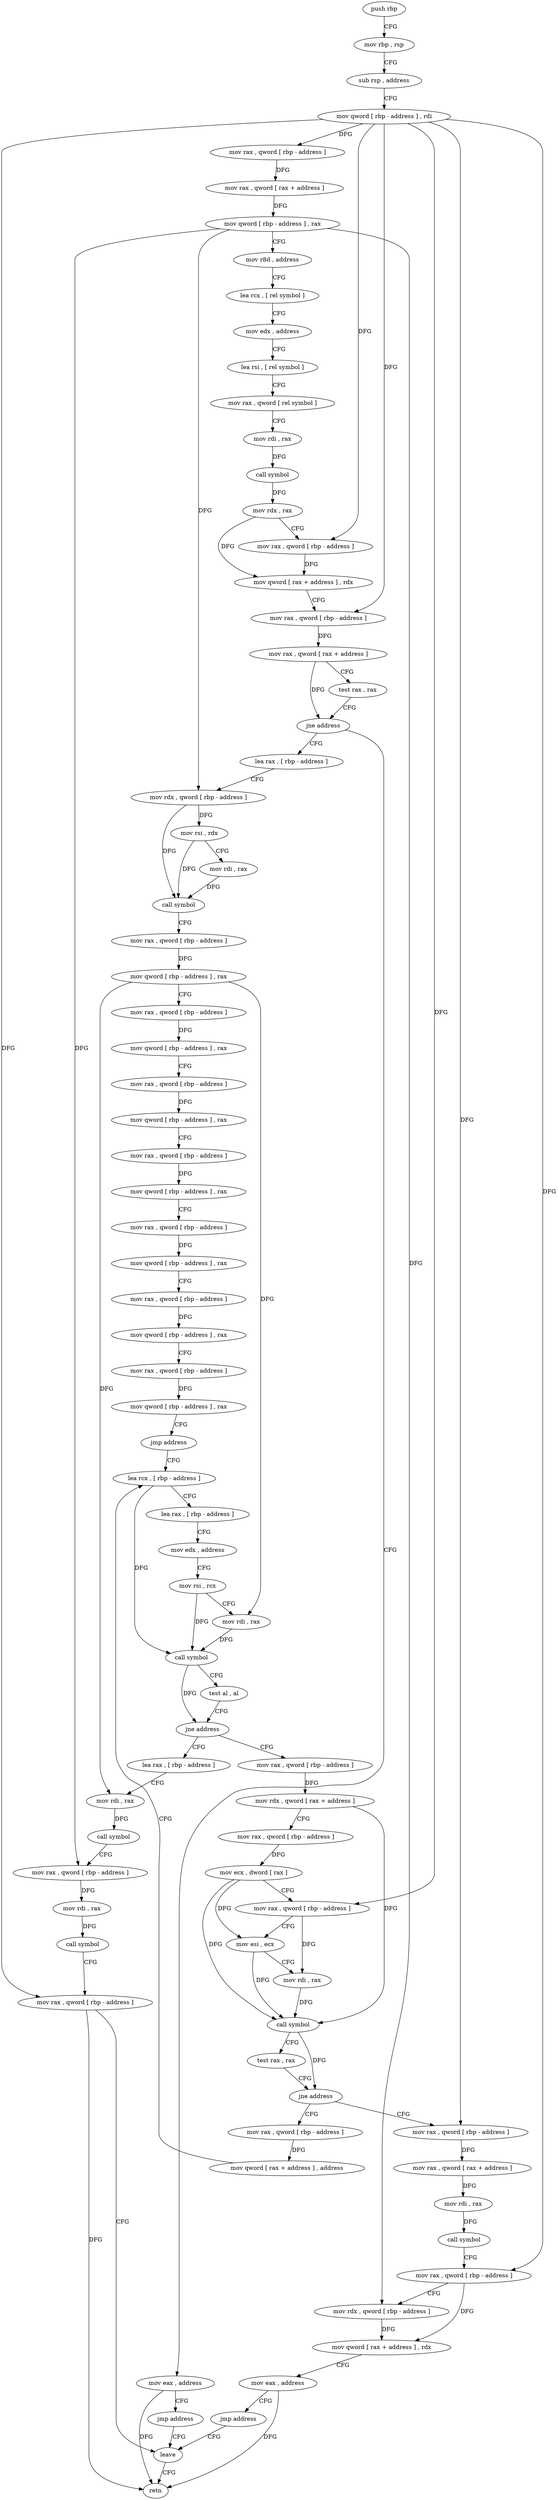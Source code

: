 digraph "func" {
"80394" [label = "push rbp" ]
"80395" [label = "mov rbp , rsp" ]
"80398" [label = "sub rsp , address" ]
"80405" [label = "mov qword [ rbp - address ] , rdi" ]
"80409" [label = "mov rax , qword [ rbp - address ]" ]
"80413" [label = "mov rax , qword [ rax + address ]" ]
"80420" [label = "mov qword [ rbp - address ] , rax" ]
"80424" [label = "mov r8d , address" ]
"80430" [label = "lea rcx , [ rel symbol ]" ]
"80437" [label = "mov edx , address" ]
"80442" [label = "lea rsi , [ rel symbol ]" ]
"80449" [label = "mov rax , qword [ rel symbol ]" ]
"80456" [label = "mov rdi , rax" ]
"80459" [label = "call symbol" ]
"80464" [label = "mov rdx , rax" ]
"80467" [label = "mov rax , qword [ rbp - address ]" ]
"80471" [label = "mov qword [ rax + address ] , rdx" ]
"80478" [label = "mov rax , qword [ rbp - address ]" ]
"80482" [label = "mov rax , qword [ rax + address ]" ]
"80489" [label = "test rax , rax" ]
"80492" [label = "jne address" ]
"80504" [label = "lea rax , [ rbp - address ]" ]
"80494" [label = "mov eax , address" ]
"80511" [label = "mov rdx , qword [ rbp - address ]" ]
"80515" [label = "mov rsi , rdx" ]
"80518" [label = "mov rdi , rax" ]
"80521" [label = "call symbol" ]
"80526" [label = "mov rax , qword [ rbp - address ]" ]
"80533" [label = "mov qword [ rbp - address ] , rax" ]
"80537" [label = "mov rax , qword [ rbp - address ]" ]
"80544" [label = "mov qword [ rbp - address ] , rax" ]
"80548" [label = "mov rax , qword [ rbp - address ]" ]
"80555" [label = "mov qword [ rbp - address ] , rax" ]
"80559" [label = "mov rax , qword [ rbp - address ]" ]
"80566" [label = "mov qword [ rbp - address ] , rax" ]
"80570" [label = "mov rax , qword [ rbp - address ]" ]
"80574" [label = "mov qword [ rbp - address ] , rax" ]
"80578" [label = "mov rax , qword [ rbp - address ]" ]
"80582" [label = "mov qword [ rbp - address ] , rax" ]
"80586" [label = "mov rax , qword [ rbp - address ]" ]
"80590" [label = "mov qword [ rbp - address ] , rax" ]
"80594" [label = "jmp address" ]
"80682" [label = "lea rcx , [ rbp - address ]" ]
"80499" [label = "jmp address" ]
"80738" [label = "leave" ]
"80686" [label = "lea rax , [ rbp - address ]" ]
"80690" [label = "mov edx , address" ]
"80695" [label = "mov rsi , rcx" ]
"80698" [label = "mov rdi , rax" ]
"80701" [label = "call symbol" ]
"80706" [label = "test al , al" ]
"80708" [label = "jne address" ]
"80596" [label = "mov rax , qword [ rbp - address ]" ]
"80710" [label = "lea rax , [ rbp - address ]" ]
"80739" [label = "retn" ]
"80600" [label = "mov rdx , qword [ rax + address ]" ]
"80604" [label = "mov rax , qword [ rbp - address ]" ]
"80608" [label = "mov ecx , dword [ rax ]" ]
"80610" [label = "mov rax , qword [ rbp - address ]" ]
"80614" [label = "mov esi , ecx" ]
"80616" [label = "mov rdi , rax" ]
"80619" [label = "call symbol" ]
"80624" [label = "test rax , rax" ]
"80627" [label = "jne address" ]
"80670" [label = "mov rax , qword [ rbp - address ]" ]
"80629" [label = "mov rax , qword [ rbp - address ]" ]
"80714" [label = "mov rdi , rax" ]
"80717" [label = "call symbol" ]
"80722" [label = "mov rax , qword [ rbp - address ]" ]
"80726" [label = "mov rdi , rax" ]
"80729" [label = "call symbol" ]
"80734" [label = "mov rax , qword [ rbp - address ]" ]
"80674" [label = "mov qword [ rax + address ] , address" ]
"80633" [label = "mov rax , qword [ rax + address ]" ]
"80640" [label = "mov rdi , rax" ]
"80643" [label = "call symbol" ]
"80648" [label = "mov rax , qword [ rbp - address ]" ]
"80652" [label = "mov rdx , qword [ rbp - address ]" ]
"80656" [label = "mov qword [ rax + address ] , rdx" ]
"80663" [label = "mov eax , address" ]
"80668" [label = "jmp address" ]
"80394" -> "80395" [ label = "CFG" ]
"80395" -> "80398" [ label = "CFG" ]
"80398" -> "80405" [ label = "CFG" ]
"80405" -> "80409" [ label = "DFG" ]
"80405" -> "80467" [ label = "DFG" ]
"80405" -> "80478" [ label = "DFG" ]
"80405" -> "80610" [ label = "DFG" ]
"80405" -> "80734" [ label = "DFG" ]
"80405" -> "80629" [ label = "DFG" ]
"80405" -> "80648" [ label = "DFG" ]
"80409" -> "80413" [ label = "DFG" ]
"80413" -> "80420" [ label = "DFG" ]
"80420" -> "80424" [ label = "CFG" ]
"80420" -> "80511" [ label = "DFG" ]
"80420" -> "80722" [ label = "DFG" ]
"80420" -> "80652" [ label = "DFG" ]
"80424" -> "80430" [ label = "CFG" ]
"80430" -> "80437" [ label = "CFG" ]
"80437" -> "80442" [ label = "CFG" ]
"80442" -> "80449" [ label = "CFG" ]
"80449" -> "80456" [ label = "CFG" ]
"80456" -> "80459" [ label = "DFG" ]
"80459" -> "80464" [ label = "DFG" ]
"80464" -> "80467" [ label = "CFG" ]
"80464" -> "80471" [ label = "DFG" ]
"80467" -> "80471" [ label = "DFG" ]
"80471" -> "80478" [ label = "CFG" ]
"80478" -> "80482" [ label = "DFG" ]
"80482" -> "80489" [ label = "CFG" ]
"80482" -> "80492" [ label = "DFG" ]
"80489" -> "80492" [ label = "CFG" ]
"80492" -> "80504" [ label = "CFG" ]
"80492" -> "80494" [ label = "CFG" ]
"80504" -> "80511" [ label = "CFG" ]
"80494" -> "80499" [ label = "CFG" ]
"80494" -> "80739" [ label = "DFG" ]
"80511" -> "80515" [ label = "DFG" ]
"80511" -> "80521" [ label = "DFG" ]
"80515" -> "80518" [ label = "CFG" ]
"80515" -> "80521" [ label = "DFG" ]
"80518" -> "80521" [ label = "DFG" ]
"80521" -> "80526" [ label = "CFG" ]
"80526" -> "80533" [ label = "DFG" ]
"80533" -> "80537" [ label = "CFG" ]
"80533" -> "80698" [ label = "DFG" ]
"80533" -> "80714" [ label = "DFG" ]
"80537" -> "80544" [ label = "DFG" ]
"80544" -> "80548" [ label = "CFG" ]
"80548" -> "80555" [ label = "DFG" ]
"80555" -> "80559" [ label = "CFG" ]
"80559" -> "80566" [ label = "DFG" ]
"80566" -> "80570" [ label = "CFG" ]
"80570" -> "80574" [ label = "DFG" ]
"80574" -> "80578" [ label = "CFG" ]
"80578" -> "80582" [ label = "DFG" ]
"80582" -> "80586" [ label = "CFG" ]
"80586" -> "80590" [ label = "DFG" ]
"80590" -> "80594" [ label = "CFG" ]
"80594" -> "80682" [ label = "CFG" ]
"80682" -> "80686" [ label = "CFG" ]
"80682" -> "80701" [ label = "DFG" ]
"80499" -> "80738" [ label = "CFG" ]
"80738" -> "80739" [ label = "CFG" ]
"80686" -> "80690" [ label = "CFG" ]
"80690" -> "80695" [ label = "CFG" ]
"80695" -> "80698" [ label = "CFG" ]
"80695" -> "80701" [ label = "DFG" ]
"80698" -> "80701" [ label = "DFG" ]
"80701" -> "80706" [ label = "CFG" ]
"80701" -> "80708" [ label = "DFG" ]
"80706" -> "80708" [ label = "CFG" ]
"80708" -> "80596" [ label = "CFG" ]
"80708" -> "80710" [ label = "CFG" ]
"80596" -> "80600" [ label = "DFG" ]
"80710" -> "80714" [ label = "CFG" ]
"80600" -> "80604" [ label = "CFG" ]
"80600" -> "80619" [ label = "DFG" ]
"80604" -> "80608" [ label = "DFG" ]
"80608" -> "80610" [ label = "CFG" ]
"80608" -> "80614" [ label = "DFG" ]
"80608" -> "80619" [ label = "DFG" ]
"80610" -> "80614" [ label = "CFG" ]
"80610" -> "80616" [ label = "DFG" ]
"80614" -> "80616" [ label = "CFG" ]
"80614" -> "80619" [ label = "DFG" ]
"80616" -> "80619" [ label = "DFG" ]
"80619" -> "80624" [ label = "CFG" ]
"80619" -> "80627" [ label = "DFG" ]
"80624" -> "80627" [ label = "CFG" ]
"80627" -> "80670" [ label = "CFG" ]
"80627" -> "80629" [ label = "CFG" ]
"80670" -> "80674" [ label = "DFG" ]
"80629" -> "80633" [ label = "DFG" ]
"80714" -> "80717" [ label = "DFG" ]
"80717" -> "80722" [ label = "CFG" ]
"80722" -> "80726" [ label = "DFG" ]
"80726" -> "80729" [ label = "DFG" ]
"80729" -> "80734" [ label = "CFG" ]
"80734" -> "80738" [ label = "CFG" ]
"80734" -> "80739" [ label = "DFG" ]
"80674" -> "80682" [ label = "CFG" ]
"80633" -> "80640" [ label = "DFG" ]
"80640" -> "80643" [ label = "DFG" ]
"80643" -> "80648" [ label = "CFG" ]
"80648" -> "80652" [ label = "CFG" ]
"80648" -> "80656" [ label = "DFG" ]
"80652" -> "80656" [ label = "DFG" ]
"80656" -> "80663" [ label = "CFG" ]
"80663" -> "80668" [ label = "CFG" ]
"80663" -> "80739" [ label = "DFG" ]
"80668" -> "80738" [ label = "CFG" ]
}
